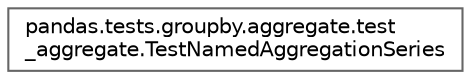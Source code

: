digraph "Graphical Class Hierarchy"
{
 // LATEX_PDF_SIZE
  bgcolor="transparent";
  edge [fontname=Helvetica,fontsize=10,labelfontname=Helvetica,labelfontsize=10];
  node [fontname=Helvetica,fontsize=10,shape=box,height=0.2,width=0.4];
  rankdir="LR";
  Node0 [id="Node000000",label="pandas.tests.groupby.aggregate.test\l_aggregate.TestNamedAggregationSeries",height=0.2,width=0.4,color="grey40", fillcolor="white", style="filled",URL="$df/d7d/classpandas_1_1tests_1_1groupby_1_1aggregate_1_1test__aggregate_1_1TestNamedAggregationSeries.html",tooltip=" "];
}
